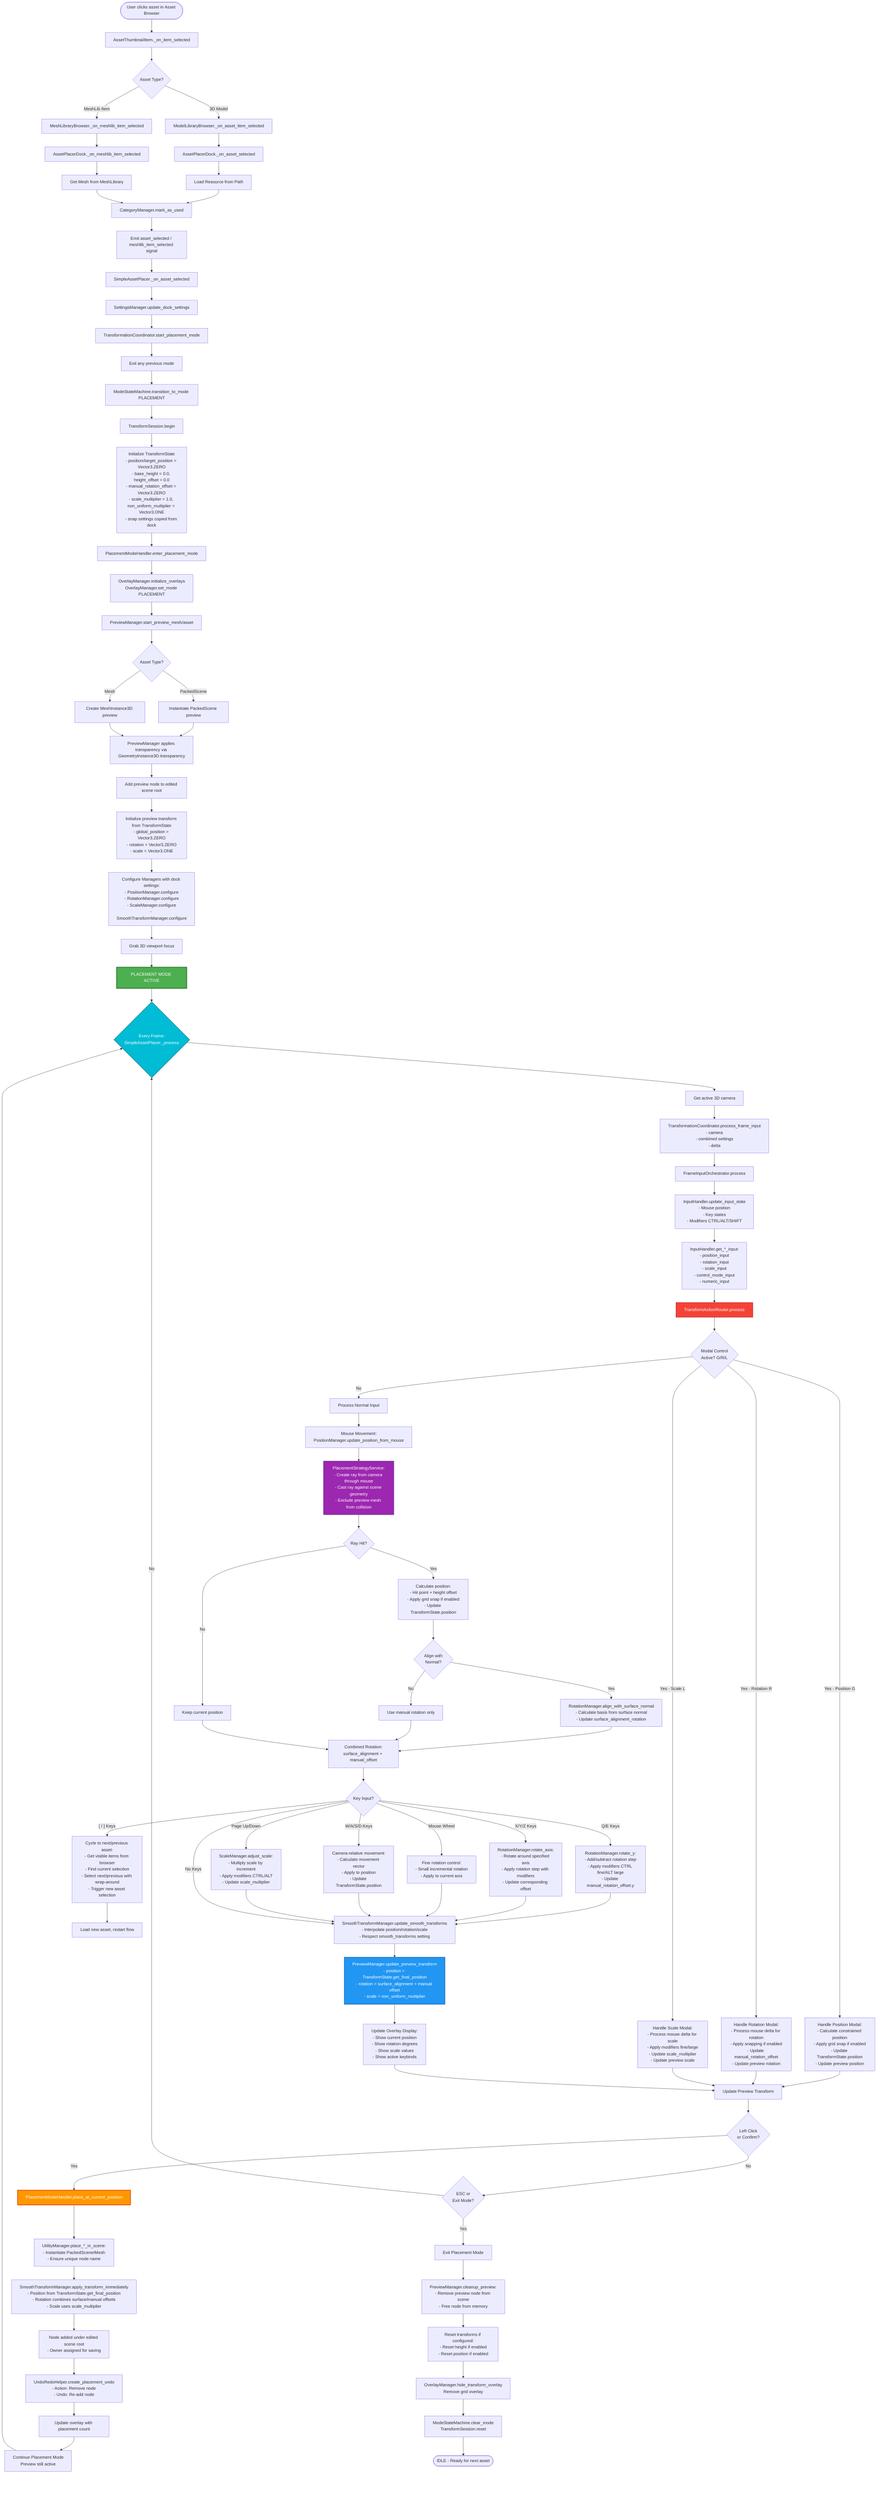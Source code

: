 flowchart TD
    Start([User clicks asset in Asset Browser]) --> BrowserClick[AssetThumbnailItem._on_item_selected]
    
    BrowserClick --> CheckType{Asset Type?}
    
    CheckType -->|3D Model| ModelLib[ModelLibraryBrowser._on_asset_item_selected]
    CheckType -->|MeshLib Item| MeshLib[MeshLibraryBrowser._on_meshlib_item_selected]
    
    ModelLib --> DockSignal1[AssetPlacerDock._on_asset_selected]
    MeshLib --> DockSignal2[AssetPlacerDock._on_meshlib_item_selected]
    
    DockSignal1 --> LoadResource[Load Resource from Path]
    DockSignal2 --> LoadMeshLib[Get Mesh from MeshLibrary]
    
    LoadResource --> MarkUsed[CategoryManager.mark_as_used]
    LoadMeshLib --> MarkUsed
    
    MarkUsed --> EmitSignal[Emit asset_selected / meshlib_item_selected signal]
    
    EmitSignal --> PluginReceive[SimpleAssetPlacer._on_asset_selected]
    
    PluginReceive --> UpdateSettings[SettingsManager.update_dock_settings]
    
    UpdateSettings --> StartPlacement[TransformationCoordinator.start_placement_mode]
    
    StartPlacement --> ExitPrevious[Exit any previous mode]
    
    ExitPrevious --> Transition[ModeStateMachine.transition_to_mode PLACEMENT]
    
    Transition --> CreateSession[TransformSession.begin]
    
    CreateSession --> InitState["Initialize TransformState<br>- position/target_position = Vector3.ZERO<br>- base_height = 0.0, height_offset = 0.0<br>- manual_rotation_offset = Vector3.ZERO<br>- scale_multiplier = 1.0, non_uniform_multiplier = Vector3.ONE<br>- snap settings copied from dock"]
    
    InitState --> EnterHandler[PlacementModeHandler.enter_placement_mode]
    
    EnterHandler --> InitOverlays["OverlayManager.initialize_overlays<br>OverlayManager.set_mode PLACEMENT"]
    
    InitOverlays --> CreatePreview[PreviewManager.start_preview_mesh/asset]
    
    CreatePreview --> InstantiateAsset{Asset Type?}
    
    InstantiateAsset -->|PackedScene| InstScene[Instantiate PackedScene preview]
    InstantiateAsset -->|Mesh| CreateMesh[Create MeshInstance3D preview]

    InstScene --> ApplyTransparency[PreviewManager applies transparency via GeometryInstance3D.transparency]
    CreateMesh --> ApplyTransparency

    ApplyTransparency --> AddToScene[Add preview node to edited scene root]

    AddToScene --> SetInitialTransform["Initialize preview transform from TransformState<br>- global_position = Vector3.ZERO<br>- rotation = Vector3.ZERO<br>- scale = Vector3.ONE"]

    SetInitialTransform --> ConfigureManagers["Configure Managers with dock settings:<br>- PositionManager.configure<br>- RotationManager.configure<br>- ScaleManager.configure<br>- SmoothTransformManager.configure"]
    
    ConfigureManagers --> GrabFocus[Grab 3D viewport focus]
    
    GrabFocus --> PlacementActive[PLACEMENT MODE ACTIVE]
    
    PlacementActive --> FrameLoop{"Every Frame:<br>SimpleAssetPlacer._process"}
    
    FrameLoop --> GetCamera[Get active 3D camera]
    
    GetCamera --> ProcessFrame["TransformationCoordinator.process_frame_input<br>- camera<br>- combined settings<br>- delta"]
    
    ProcessFrame --> Orchestrator[FrameInputOrchestrator.process]
    
    Orchestrator --> UpdateInputState["InputHandler.update_input_state<br>- Mouse position<br>- Key states<br>- Modifiers CTRL/ALT/SHIFT"]
    
    UpdateInputState --> GetInputStates["InputHandler.get_*_input:<br>- position_input<br>- rotation_input<br>- scale_input<br>- control_mode_input<br>- numeric_input"]
    
    GetInputStates --> RouterProcess[TransformActionRouter.process]
    
    RouterProcess --> CheckModal{"Modal Control<br>Active? G/R/L"}
    
    CheckModal -->|Yes - Position G| ModalPosition["Handle Position Modal:<br>- Calculate constrained position<br>- Apply grid snap if enabled<br>- Update TransformState.position<br>- Update preview position"]
    
    CheckModal -->|Yes - Rotation R| ModalRotation["Handle Rotation Modal:<br>- Process mouse delta for rotation<br>- Apply snapping if enabled<br>- Update manual_rotation_offset<br>- Update preview rotation"]
    
    CheckModal -->|Yes - Scale L| ModalScale["Handle Scale Modal:<br>- Process mouse delta for scale<br>- Apply modifiers fine/large<br>- Update scale_multiplier<br>- Update preview scale"]
    
    CheckModal -->|No| NormalInput[Process Normal Input]
    
    ModalPosition --> UpdatePreview1[Update Preview Transform]
    ModalRotation --> UpdatePreview1
    ModalScale --> UpdatePreview1
    
    NormalInput --> MouseMove["Mouse Movement:<br>PositionManager.update_position_from_mouse"]
    
    MouseMove --> Raycast["PlacementStrategyService:<br>- Create ray from camera through mouse<br>- Cast ray against scene geometry<br>- Exclude preview mesh from collision"]
    
    Raycast --> CheckHit{Ray Hit?}
    
    CheckHit -->|Yes| CalculatePos["Calculate position:<br>- Hit point + height offset<br>- Apply grid snap if enabled<br>- Update TransformState.position"]
    
    CheckHit -->|No| KeepCurrent[Keep current position]
    
    CalculatePos --> CheckAlignment{"Align with<br>Normal?"}
    
    CheckAlignment -->|Yes| AlignRotation["RotationManager.align_with_surface_normal<br>- Calculate basis from surface normal<br>- Update surface_alignment_rotation"]
    
    CheckAlignment -->|No| ManualRotation[Use manual rotation only]
    
    AlignRotation --> CombineRotation["Combined Rotation:<br>surface_alignment + manual_offset"]
    ManualRotation --> CombineRotation
    
    KeepCurrent --> CombineRotation
    
    CombineRotation --> CheckKeys{Key Input?}
    
    CheckKeys -->|Q/E Keys| RotateY["RotationManager.rotate_y:<br>- Add/subtract rotation step<br>- Apply modifiers CTRL fine/ALT large<br>- Update manual_rotation_offset.y"]
    
    CheckKeys -->|X/Y/Z Keys| RotateAxis["RotationManager.rotate_axis:<br>- Rotate around specified axis<br>- Apply rotation step with modifiers<br>- Update corresponding offset"]
    
    CheckKeys -->|Mouse Wheel| MouseWheelRot["Fine rotation control:<br>- Small incremental rotation<br>- Apply to current axis"]
    
    CheckKeys -->|W/A/S/D Keys| ManualMove["Camera-relative movement:<br>- Calculate movement vector<br>- Apply to position<br>- Update TransformState.position"]
    
    CheckKeys -->|Page Up/Down| ScaleChange["ScaleManager.adjust_scale:<br>- Multiply scale by increment<br>- Apply modifiers CTRL/ALT<br>- Update scale_multiplier"]
    
    CheckKeys -->|"[ / ]" Keys| CycleAsset["Cycle to next/previous asset:<br>- Get visible items from browser<br>- Find current selection<br>- Select next/previous with wrap-around<br>- Trigger new asset selection"]
    
    RotateY --> SmoothTransform
    RotateAxis --> SmoothTransform
    MouseWheelRot --> SmoothTransform
    ManualMove --> SmoothTransform
    ScaleChange --> SmoothTransform
    CycleAsset --> NewAsset[Load new asset, restart flow]
    
    CheckKeys -->|No Keys| SmoothTransform["SmoothTransformManager.update_smooth_transforms<br>- Interpolate position/rotation/scale<br>- Respect smooth_transforms setting"]
    
    SmoothTransform --> UpdatePreviewMesh["PreviewManager.update_preview_transform<br>- position = TransformState.get_final_position<br>- rotation = surface_alignment + manual offset<br>- scale = non_uniform_multiplier"]
    
    UpdatePreviewMesh --> UpdateOverlay["Update Overlay Display:<br>- Show current position<br>- Show rotation degrees<br>- Show scale values<br>- Show active keybinds"]
    
    UpdateOverlay --> UpdatePreview1
    
    UpdatePreview1 --> CheckPlace{"Left Click<br>or Confirm?"}
    
    CheckPlace -->|Yes| PlaceAsset[PlacementModeHandler.place_at_current_position]
    CheckPlace -->|No| CheckExit{"ESC or<br>Exit Mode?"}
    
    PlaceAsset --> LoadFinalAsset["UtilityManager.place_*_in_scene:<br>- Instantiate PackedScene/Mesh<br>- Ensure unique node name"]

    LoadFinalAsset --> ApplyFinalTransform["SmoothTransformManager.apply_transform_immediately<br>- Position from TransformState.get_final_position<br>- Rotation combines surface/manual offsets<br>- Scale uses scale_multiplier"]

    ApplyFinalTransform --> AddToSceneTree["Node added under edited scene root<br>- Owner assigned for saving"]

    AddToSceneTree --> CreateUndo["UndoRedoHelper.create_placement_undo<br>- Action: Remove node<br>- Undo: Re-add node"]
    
    CreateUndo --> UpdateOverlay2[Update overlay with placement count]
    
    UpdateOverlay2 --> ContinuePlacement["Continue Placement Mode<br>Preview still active"]
    
    ContinuePlacement --> FrameLoop
    
    CheckExit -->|Yes| ExitPlacement[Exit Placement Mode]
    CheckExit -->|No| FrameLoop
    
    ExitPlacement --> CleanupPreview["PreviewManager.cleanup_preview:<br>- Remove preview node from scene<br>- Free node from memory"]
    
    CleanupPreview --> ResetTransforms["Reset transforms if configured:<br>- Reset height if enabled<br>- Reset position if enabled"]
    
    ResetTransforms --> HideOverlay["OverlayManager.hide_transform_overlay<br>Remove grid overlay"]
    
    HideOverlay --> ClearMode["ModeStateMachine.clear_mode<br>TransformSession.reset"]
    
    ClearMode --> End([IDLE - Ready for next asset])
    
    style PlacementActive fill:#4CAF50,stroke:#2E7D32,stroke-width:3px,color:#fff
    style UpdatePreviewMesh fill:#2196F3,stroke:#1565C0,stroke-width:2px,color:#fff
    style PlaceAsset fill:#FF9800,stroke:#E65100,stroke-width:3px,color:#fff
    style Raycast fill:#9C27B0,stroke:#6A1B9A,stroke-width:2px,color:#fff
    style RouterProcess fill:#F44336,stroke:#C62828,stroke-width:2px,color:#fff
    style FrameLoop fill:#00BCD4,stroke:#006064,stroke-width:2px,color:#fff